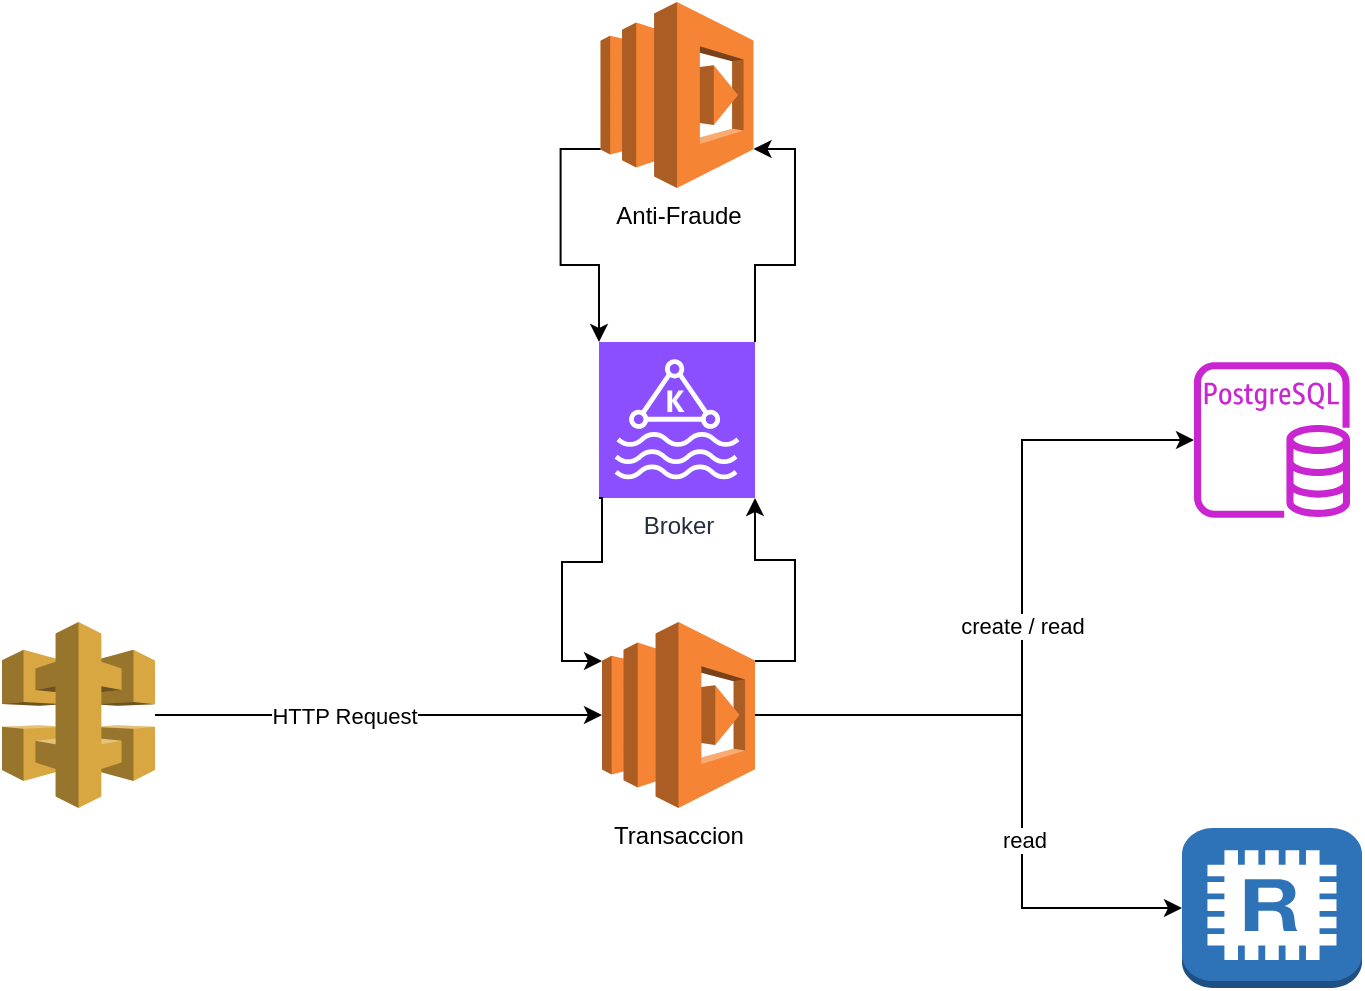 <mxfile version="24.4.3" type="github">
  <diagram name="Página-1" id="28Xvz0h8iEKMlJPiWvjV">
    <mxGraphModel dx="1434" dy="778" grid="1" gridSize="10" guides="1" tooltips="1" connect="1" arrows="1" fold="1" page="1" pageScale="1" pageWidth="827" pageHeight="1169" math="0" shadow="0">
      <root>
        <mxCell id="0" />
        <mxCell id="1" parent="0" />
        <mxCell id="kzM61OxFpQWlWOLXAQHF-1" value="" style="outlineConnect=0;dashed=0;verticalLabelPosition=bottom;verticalAlign=top;align=center;html=1;shape=mxgraph.aws3.api_gateway;fillColor=#D9A741;gradientColor=none;" vertex="1" parent="1">
          <mxGeometry x="40" y="370" width="76.5" height="93" as="geometry" />
        </mxCell>
        <mxCell id="kzM61OxFpQWlWOLXAQHF-2" value="Broker" style="sketch=0;points=[[0,0,0],[0.25,0,0],[0.5,0,0],[0.75,0,0],[1,0,0],[0,1,0],[0.25,1,0],[0.5,1,0],[0.75,1,0],[1,1,0],[0,0.25,0],[0,0.5,0],[0,0.75,0],[1,0.25,0],[1,0.5,0],[1,0.75,0]];outlineConnect=0;fontColor=#232F3E;fillColor=#8C4FFF;strokeColor=#ffffff;dashed=0;verticalLabelPosition=bottom;verticalAlign=top;align=center;html=1;fontSize=12;fontStyle=0;aspect=fixed;shape=mxgraph.aws4.resourceIcon;resIcon=mxgraph.aws4.managed_streaming_for_kafka;" vertex="1" parent="1">
          <mxGeometry x="338.5" y="230" width="78" height="78" as="geometry" />
        </mxCell>
        <mxCell id="kzM61OxFpQWlWOLXAQHF-3" value="" style="sketch=0;outlineConnect=0;fontColor=#232F3E;gradientColor=none;fillColor=#C925D1;strokeColor=none;dashed=0;verticalLabelPosition=bottom;verticalAlign=top;align=center;html=1;fontSize=12;fontStyle=0;aspect=fixed;pointerEvents=1;shape=mxgraph.aws4.rds_postgresql_instance;" vertex="1" parent="1">
          <mxGeometry x="636" y="240" width="78" height="78" as="geometry" />
        </mxCell>
        <mxCell id="kzM61OxFpQWlWOLXAQHF-4" value="" style="outlineConnect=0;dashed=0;verticalLabelPosition=bottom;verticalAlign=top;align=center;html=1;shape=mxgraph.aws3.redis;fillColor=#2E73B8;gradientColor=none;" vertex="1" parent="1">
          <mxGeometry x="630" y="473" width="90" height="80" as="geometry" />
        </mxCell>
        <mxCell id="kzM61OxFpQWlWOLXAQHF-5" value="Anti-Fraude" style="outlineConnect=0;dashed=0;verticalLabelPosition=bottom;verticalAlign=top;align=center;html=1;shape=mxgraph.aws3.lambda;fillColor=#F58534;gradientColor=none;" vertex="1" parent="1">
          <mxGeometry x="339.25" y="60" width="76.5" height="93" as="geometry" />
        </mxCell>
        <mxCell id="kzM61OxFpQWlWOLXAQHF-6" value="create / read" style="edgeStyle=orthogonalEdgeStyle;rounded=0;orthogonalLoop=1;jettySize=auto;html=1;" edge="1" parent="1" source="kzM61OxFpQWlWOLXAQHF-7" target="kzM61OxFpQWlWOLXAQHF-3">
          <mxGeometry relative="1" as="geometry">
            <Array as="points">
              <mxPoint x="550" y="417" />
              <mxPoint x="550" y="279" />
            </Array>
          </mxGeometry>
        </mxCell>
        <mxCell id="kzM61OxFpQWlWOLXAQHF-7" value="Transaccion" style="outlineConnect=0;dashed=0;verticalLabelPosition=bottom;verticalAlign=top;align=center;html=1;shape=mxgraph.aws3.lambda;fillColor=#F58534;gradientColor=none;" vertex="1" parent="1">
          <mxGeometry x="340" y="370" width="76.5" height="93" as="geometry" />
        </mxCell>
        <mxCell id="kzM61OxFpQWlWOLXAQHF-8" style="edgeStyle=orthogonalEdgeStyle;rounded=0;orthogonalLoop=1;jettySize=auto;html=1;exitX=0;exitY=1;exitDx=0;exitDy=0;exitPerimeter=0;entryX=0;entryY=0.21;entryDx=0;entryDy=0;entryPerimeter=0;" edge="1" parent="1" source="kzM61OxFpQWlWOLXAQHF-2" target="kzM61OxFpQWlWOLXAQHF-7">
          <mxGeometry relative="1" as="geometry">
            <Array as="points">
              <mxPoint x="340" y="308" />
              <mxPoint x="340" y="340" />
              <mxPoint x="320" y="340" />
              <mxPoint x="320" y="390" />
            </Array>
          </mxGeometry>
        </mxCell>
        <mxCell id="kzM61OxFpQWlWOLXAQHF-9" style="edgeStyle=orthogonalEdgeStyle;rounded=0;orthogonalLoop=1;jettySize=auto;html=1;exitX=1;exitY=0.21;exitDx=0;exitDy=0;exitPerimeter=0;entryX=1;entryY=1;entryDx=0;entryDy=0;entryPerimeter=0;" edge="1" parent="1" source="kzM61OxFpQWlWOLXAQHF-7" target="kzM61OxFpQWlWOLXAQHF-2">
          <mxGeometry relative="1" as="geometry" />
        </mxCell>
        <mxCell id="kzM61OxFpQWlWOLXAQHF-10" style="edgeStyle=orthogonalEdgeStyle;rounded=0;orthogonalLoop=1;jettySize=auto;html=1;exitX=1;exitY=0;exitDx=0;exitDy=0;exitPerimeter=0;entryX=1;entryY=0.79;entryDx=0;entryDy=0;entryPerimeter=0;" edge="1" parent="1" source="kzM61OxFpQWlWOLXAQHF-2" target="kzM61OxFpQWlWOLXAQHF-5">
          <mxGeometry relative="1" as="geometry" />
        </mxCell>
        <mxCell id="kzM61OxFpQWlWOLXAQHF-11" style="edgeStyle=orthogonalEdgeStyle;rounded=0;orthogonalLoop=1;jettySize=auto;html=1;exitX=0;exitY=0.79;exitDx=0;exitDy=0;exitPerimeter=0;entryX=0;entryY=0;entryDx=0;entryDy=0;entryPerimeter=0;" edge="1" parent="1" source="kzM61OxFpQWlWOLXAQHF-5" target="kzM61OxFpQWlWOLXAQHF-2">
          <mxGeometry relative="1" as="geometry" />
        </mxCell>
        <mxCell id="kzM61OxFpQWlWOLXAQHF-12" style="edgeStyle=orthogonalEdgeStyle;rounded=0;orthogonalLoop=1;jettySize=auto;html=1;entryX=0;entryY=0.5;entryDx=0;entryDy=0;entryPerimeter=0;" edge="1" parent="1" source="kzM61OxFpQWlWOLXAQHF-1" target="kzM61OxFpQWlWOLXAQHF-7">
          <mxGeometry relative="1" as="geometry" />
        </mxCell>
        <mxCell id="kzM61OxFpQWlWOLXAQHF-13" value="HTTP Request" style="edgeLabel;html=1;align=center;verticalAlign=middle;resizable=0;points=[];" vertex="1" connectable="0" parent="kzM61OxFpQWlWOLXAQHF-12">
          <mxGeometry x="-0.378" y="1" relative="1" as="geometry">
            <mxPoint x="25" y="1" as="offset" />
          </mxGeometry>
        </mxCell>
        <mxCell id="kzM61OxFpQWlWOLXAQHF-14" style="edgeStyle=orthogonalEdgeStyle;rounded=0;orthogonalLoop=1;jettySize=auto;html=1;entryX=0;entryY=0.5;entryDx=0;entryDy=0;entryPerimeter=0;" edge="1" parent="1" source="kzM61OxFpQWlWOLXAQHF-7" target="kzM61OxFpQWlWOLXAQHF-4">
          <mxGeometry relative="1" as="geometry">
            <Array as="points">
              <mxPoint x="550" y="417" />
              <mxPoint x="550" y="513" />
            </Array>
          </mxGeometry>
        </mxCell>
        <mxCell id="kzM61OxFpQWlWOLXAQHF-15" value="read" style="edgeLabel;html=1;align=center;verticalAlign=middle;resizable=0;points=[];" vertex="1" connectable="0" parent="kzM61OxFpQWlWOLXAQHF-14">
          <mxGeometry x="0.265" y="1" relative="1" as="geometry">
            <mxPoint as="offset" />
          </mxGeometry>
        </mxCell>
      </root>
    </mxGraphModel>
  </diagram>
</mxfile>
